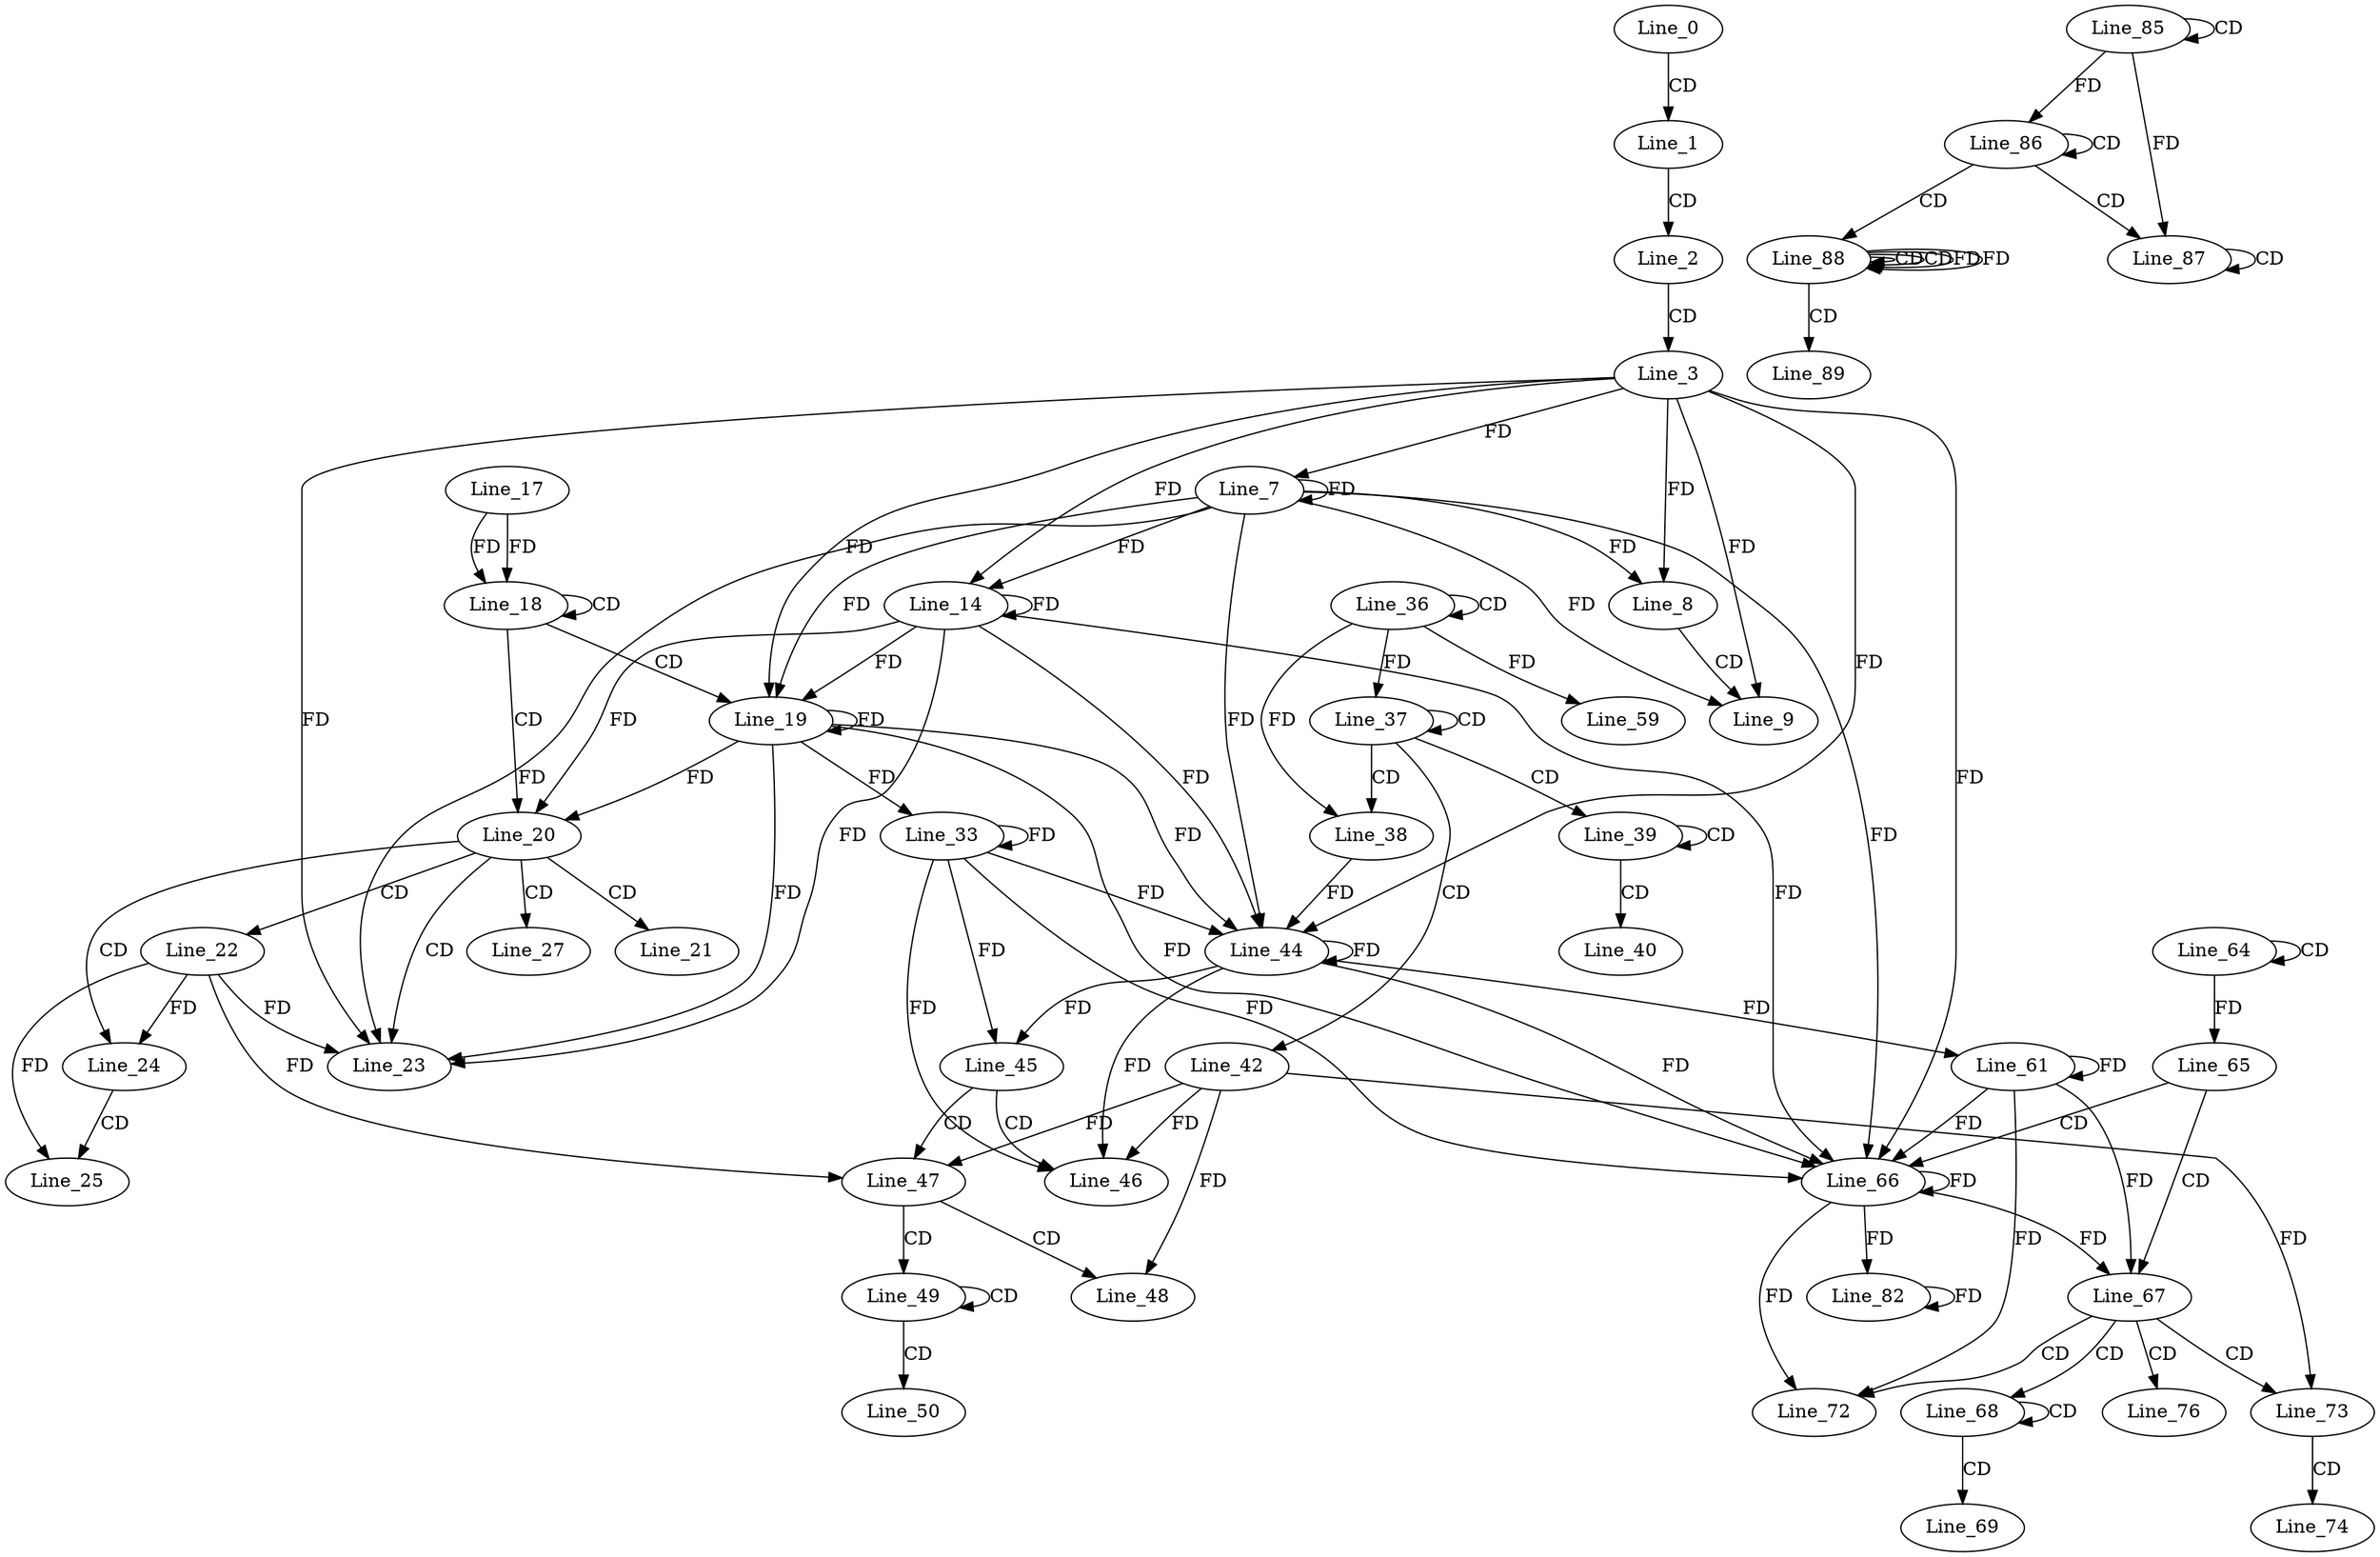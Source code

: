 digraph G {
  Line_0;
  Line_1;
  Line_2;
  Line_3;
  Line_7;
  Line_7;
  Line_8;
  Line_9;
  Line_14;
  Line_14;
  Line_17;
  Line_18;
  Line_18;
  Line_19;
  Line_20;
  Line_21;
  Line_22;
  Line_23;
  Line_24;
  Line_24;
  Line_25;
  Line_27;
  Line_33;
  Line_33;
  Line_36;
  Line_36;
  Line_37;
  Line_37;
  Line_38;
  Line_38;
  Line_39;
  Line_39;
  Line_40;
  Line_42;
  Line_44;
  Line_44;
  Line_45;
  Line_46;
  Line_47;
  Line_47;
  Line_48;
  Line_49;
  Line_49;
  Line_50;
  Line_59;
  Line_61;
  Line_61;
  Line_64;
  Line_64;
  Line_65;
  Line_65;
  Line_66;
  Line_67;
  Line_68;
  Line_68;
  Line_69;
  Line_72;
  Line_73;
  Line_73;
  Line_74;
  Line_76;
  Line_82;
  Line_82;
  Line_85;
  Line_85;
  Line_86;
  Line_86;
  Line_87;
  Line_87;
  Line_87;
  Line_88;
  Line_88;
  Line_88;
  Line_89;
  Line_0 -> Line_1 [ label="CD" ];
  Line_1 -> Line_2 [ label="CD" ];
  Line_2 -> Line_3 [ label="CD" ];
  Line_3 -> Line_7 [ label="FD" ];
  Line_7 -> Line_7 [ label="FD" ];
  Line_3 -> Line_8 [ label="FD" ];
  Line_7 -> Line_8 [ label="FD" ];
  Line_8 -> Line_9 [ label="CD" ];
  Line_3 -> Line_9 [ label="FD" ];
  Line_7 -> Line_9 [ label="FD" ];
  Line_3 -> Line_14 [ label="FD" ];
  Line_7 -> Line_14 [ label="FD" ];
  Line_14 -> Line_14 [ label="FD" ];
  Line_17 -> Line_18 [ label="FD" ];
  Line_18 -> Line_18 [ label="CD" ];
  Line_17 -> Line_18 [ label="FD" ];
  Line_18 -> Line_19 [ label="CD" ];
  Line_3 -> Line_19 [ label="FD" ];
  Line_7 -> Line_19 [ label="FD" ];
  Line_14 -> Line_19 [ label="FD" ];
  Line_19 -> Line_19 [ label="FD" ];
  Line_18 -> Line_20 [ label="CD" ];
  Line_14 -> Line_20 [ label="FD" ];
  Line_19 -> Line_20 [ label="FD" ];
  Line_20 -> Line_21 [ label="CD" ];
  Line_20 -> Line_22 [ label="CD" ];
  Line_20 -> Line_23 [ label="CD" ];
  Line_22 -> Line_23 [ label="FD" ];
  Line_3 -> Line_23 [ label="FD" ];
  Line_7 -> Line_23 [ label="FD" ];
  Line_14 -> Line_23 [ label="FD" ];
  Line_19 -> Line_23 [ label="FD" ];
  Line_20 -> Line_24 [ label="CD" ];
  Line_22 -> Line_24 [ label="FD" ];
  Line_24 -> Line_25 [ label="CD" ];
  Line_22 -> Line_25 [ label="FD" ];
  Line_20 -> Line_27 [ label="CD" ];
  Line_19 -> Line_33 [ label="FD" ];
  Line_33 -> Line_33 [ label="FD" ];
  Line_36 -> Line_36 [ label="CD" ];
  Line_37 -> Line_37 [ label="CD" ];
  Line_36 -> Line_37 [ label="FD" ];
  Line_37 -> Line_38 [ label="CD" ];
  Line_36 -> Line_38 [ label="FD" ];
  Line_37 -> Line_39 [ label="CD" ];
  Line_39 -> Line_39 [ label="CD" ];
  Line_39 -> Line_40 [ label="CD" ];
  Line_37 -> Line_42 [ label="CD" ];
  Line_44 -> Line_44 [ label="FD" ];
  Line_3 -> Line_44 [ label="FD" ];
  Line_7 -> Line_44 [ label="FD" ];
  Line_14 -> Line_44 [ label="FD" ];
  Line_19 -> Line_44 [ label="FD" ];
  Line_33 -> Line_44 [ label="FD" ];
  Line_38 -> Line_44 [ label="FD" ];
  Line_44 -> Line_45 [ label="FD" ];
  Line_33 -> Line_45 [ label="FD" ];
  Line_45 -> Line_46 [ label="CD" ];
  Line_42 -> Line_46 [ label="FD" ];
  Line_44 -> Line_46 [ label="FD" ];
  Line_33 -> Line_46 [ label="FD" ];
  Line_45 -> Line_47 [ label="CD" ];
  Line_42 -> Line_47 [ label="FD" ];
  Line_22 -> Line_47 [ label="FD" ];
  Line_47 -> Line_48 [ label="CD" ];
  Line_42 -> Line_48 [ label="FD" ];
  Line_47 -> Line_49 [ label="CD" ];
  Line_49 -> Line_49 [ label="CD" ];
  Line_49 -> Line_50 [ label="CD" ];
  Line_36 -> Line_59 [ label="FD" ];
  Line_44 -> Line_61 [ label="FD" ];
  Line_61 -> Line_61 [ label="FD" ];
  Line_64 -> Line_64 [ label="CD" ];
  Line_64 -> Line_65 [ label="FD" ];
  Line_65 -> Line_66 [ label="CD" ];
  Line_44 -> Line_66 [ label="FD" ];
  Line_3 -> Line_66 [ label="FD" ];
  Line_7 -> Line_66 [ label="FD" ];
  Line_14 -> Line_66 [ label="FD" ];
  Line_19 -> Line_66 [ label="FD" ];
  Line_33 -> Line_66 [ label="FD" ];
  Line_61 -> Line_66 [ label="FD" ];
  Line_66 -> Line_66 [ label="FD" ];
  Line_65 -> Line_67 [ label="CD" ];
  Line_61 -> Line_67 [ label="FD" ];
  Line_66 -> Line_67 [ label="FD" ];
  Line_67 -> Line_68 [ label="CD" ];
  Line_68 -> Line_68 [ label="CD" ];
  Line_68 -> Line_69 [ label="CD" ];
  Line_67 -> Line_72 [ label="CD" ];
  Line_61 -> Line_72 [ label="FD" ];
  Line_66 -> Line_72 [ label="FD" ];
  Line_67 -> Line_73 [ label="CD" ];
  Line_42 -> Line_73 [ label="FD" ];
  Line_73 -> Line_74 [ label="CD" ];
  Line_67 -> Line_76 [ label="CD" ];
  Line_66 -> Line_82 [ label="FD" ];
  Line_82 -> Line_82 [ label="FD" ];
  Line_85 -> Line_85 [ label="CD" ];
  Line_86 -> Line_86 [ label="CD" ];
  Line_85 -> Line_86 [ label="FD" ];
  Line_86 -> Line_87 [ label="CD" ];
  Line_87 -> Line_87 [ label="CD" ];
  Line_85 -> Line_87 [ label="FD" ];
  Line_86 -> Line_88 [ label="CD" ];
  Line_88 -> Line_88 [ label="CD" ];
  Line_88 -> Line_88 [ label="CD" ];
  Line_88 -> Line_88 [ label="FD" ];
  Line_88 -> Line_89 [ label="CD" ];
  Line_88 -> Line_88 [ label="FD" ];
}

